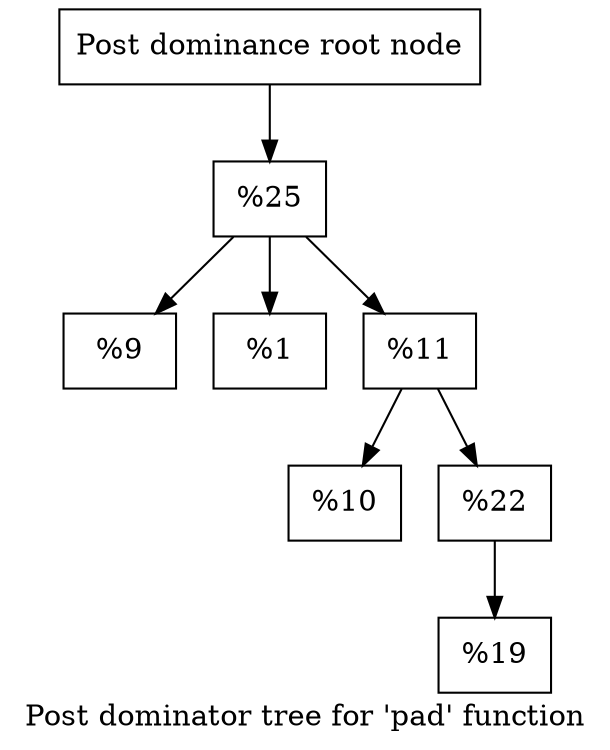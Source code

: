digraph "Post dominator tree for 'pad' function" {
	label="Post dominator tree for 'pad' function";

	Node0xfb5980 [shape=record,label="{Post dominance root node}"];
	Node0xfb5980 -> Node0x1357830;
	Node0x1357830 [shape=record,label="{%25}"];
	Node0x1357830 -> Node0xfb5ac0;
	Node0x1357830 -> Node0x1358b40;
	Node0x1357830 -> Node0x1287cf0;
	Node0xfb5ac0 [shape=record,label="{%9}"];
	Node0x1358b40 [shape=record,label="{%1}"];
	Node0x1287cf0 [shape=record,label="{%11}"];
	Node0x1287cf0 -> Node0x12873d0;
	Node0x1287cf0 -> Node0x1292540;
	Node0x12873d0 [shape=record,label="{%10}"];
	Node0x1292540 [shape=record,label="{%22}"];
	Node0x1292540 -> Node0x12b50b0;
	Node0x12b50b0 [shape=record,label="{%19}"];
}
